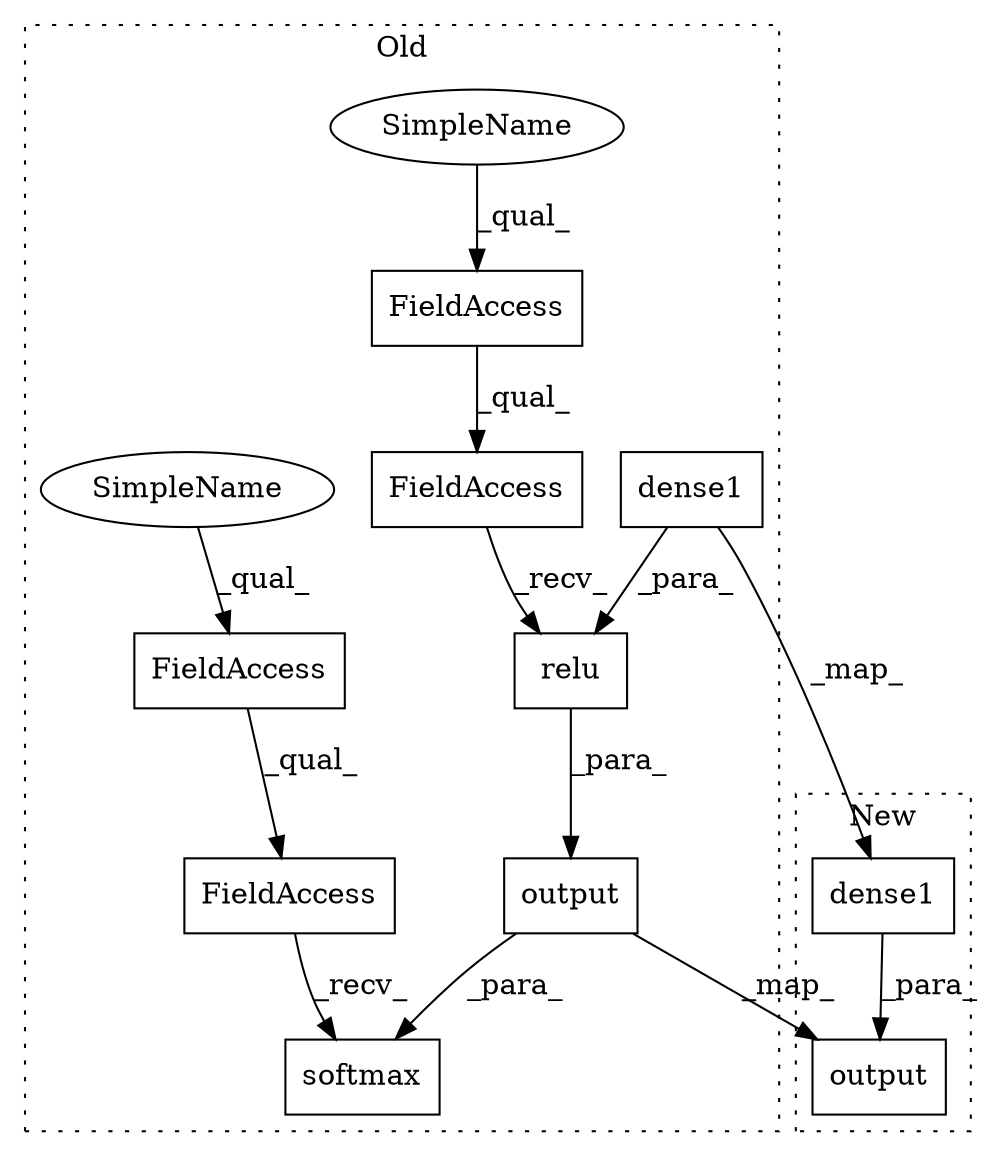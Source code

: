 digraph G {
subgraph cluster0 {
1 [label="output" a="32" s="1103,1111" l="7,1" shape="box"];
3 [label="dense1" a="32" s="1052,1060" l="7,1" shape="box"];
5 [label="softmax" a="32" s="1090,1112" l="8,1" shape="box"];
6 [label="FieldAccess" a="22" s="1070" l="19" shape="box"];
7 [label="FieldAccess" a="22" s="1070" l="8" shape="box"];
8 [label="FieldAccess" a="22" s="1022" l="8" shape="box"];
9 [label="FieldAccess" a="22" s="1022" l="19" shape="box"];
10 [label="relu" a="32" s="1042,1061" l="5,1" shape="box"];
11 [label="SimpleName" a="42" s="1022" l="5" shape="ellipse"];
12 [label="SimpleName" a="42" s="1070" l="5" shape="ellipse"];
label = "Old";
style="dotted";
}
subgraph cluster1 {
2 [label="output" a="32" s="12101,12109" l="7,1" shape="box"];
4 [label="dense1" a="32" s="12079,12087" l="7,1" shape="box"];
label = "New";
style="dotted";
}
1 -> 2 [label="_map_"];
1 -> 5 [label="_para_"];
3 -> 4 [label="_map_"];
3 -> 10 [label="_para_"];
4 -> 2 [label="_para_"];
6 -> 5 [label="_recv_"];
7 -> 6 [label="_qual_"];
8 -> 9 [label="_qual_"];
9 -> 10 [label="_recv_"];
10 -> 1 [label="_para_"];
11 -> 8 [label="_qual_"];
12 -> 7 [label="_qual_"];
}